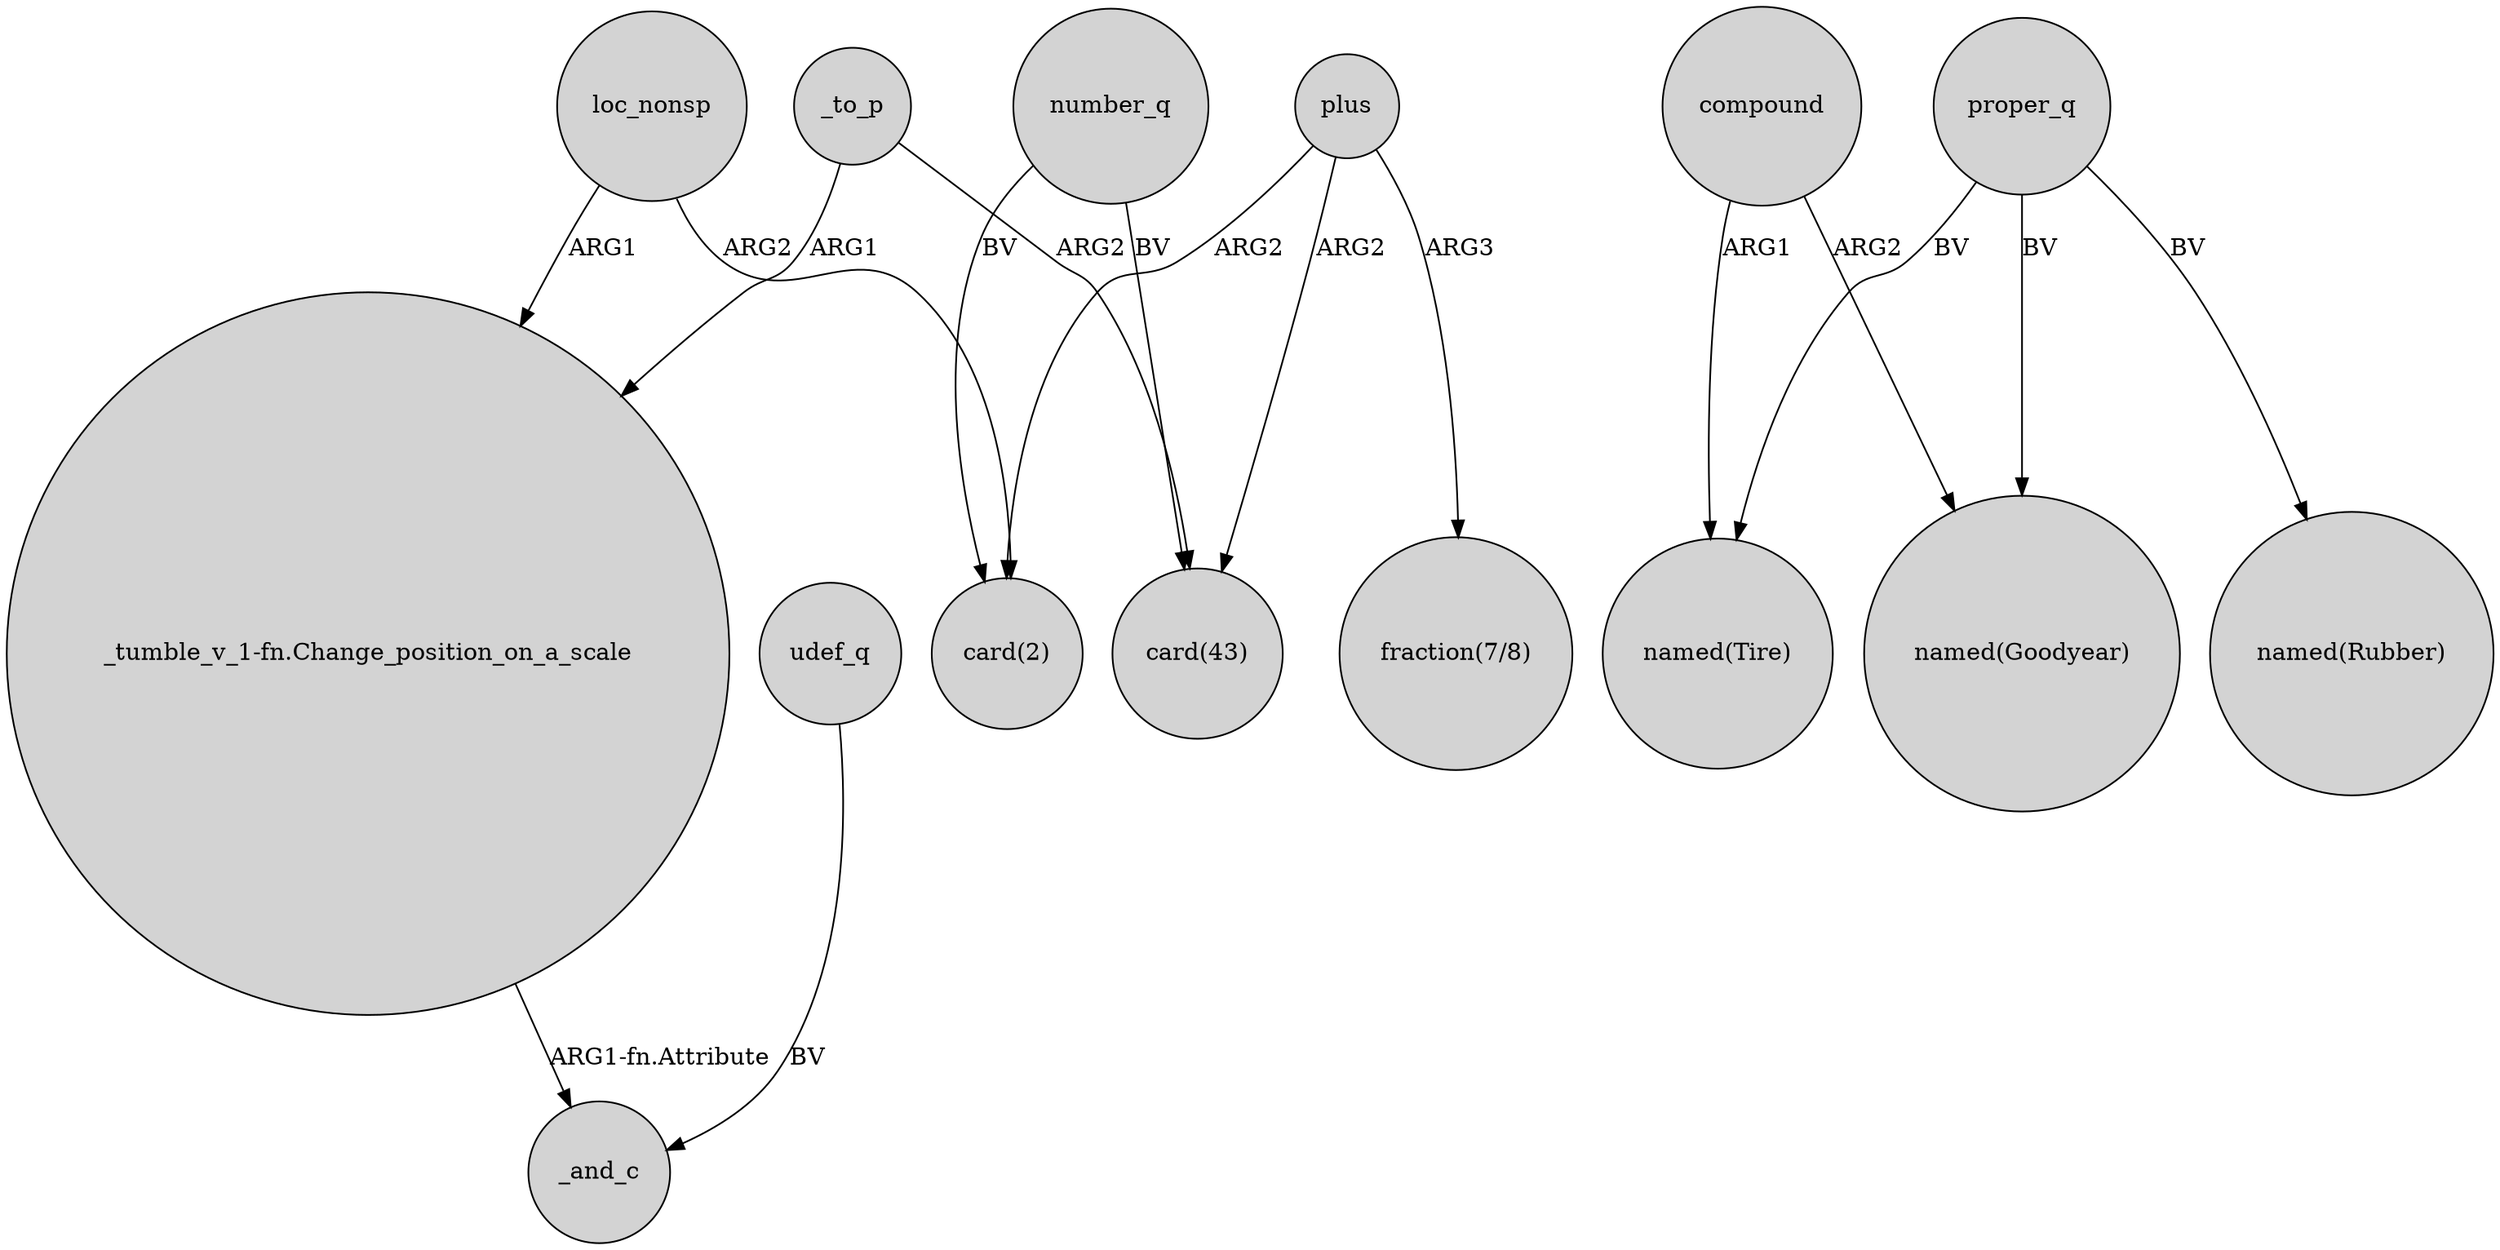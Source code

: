 digraph {
	node [shape=circle style=filled]
	"_tumble_v_1-fn.Change_position_on_a_scale" -> _and_c [label="ARG1-fn.Attribute"]
	number_q -> "card(43)" [label=BV]
	plus -> "card(2)" [label=ARG2]
	plus -> "fraction(7/8)" [label=ARG3]
	udef_q -> _and_c [label=BV]
	number_q -> "card(2)" [label=BV]
	loc_nonsp -> "card(2)" [label=ARG2]
	compound -> "named(Tire)" [label=ARG1]
	plus -> "card(43)" [label=ARG2]
	loc_nonsp -> "_tumble_v_1-fn.Change_position_on_a_scale" [label=ARG1]
	proper_q -> "named(Goodyear)" [label=BV]
	_to_p -> "_tumble_v_1-fn.Change_position_on_a_scale" [label=ARG1]
	_to_p -> "card(43)" [label=ARG2]
	proper_q -> "named(Tire)" [label=BV]
	proper_q -> "named(Rubber)" [label=BV]
	compound -> "named(Goodyear)" [label=ARG2]
}
